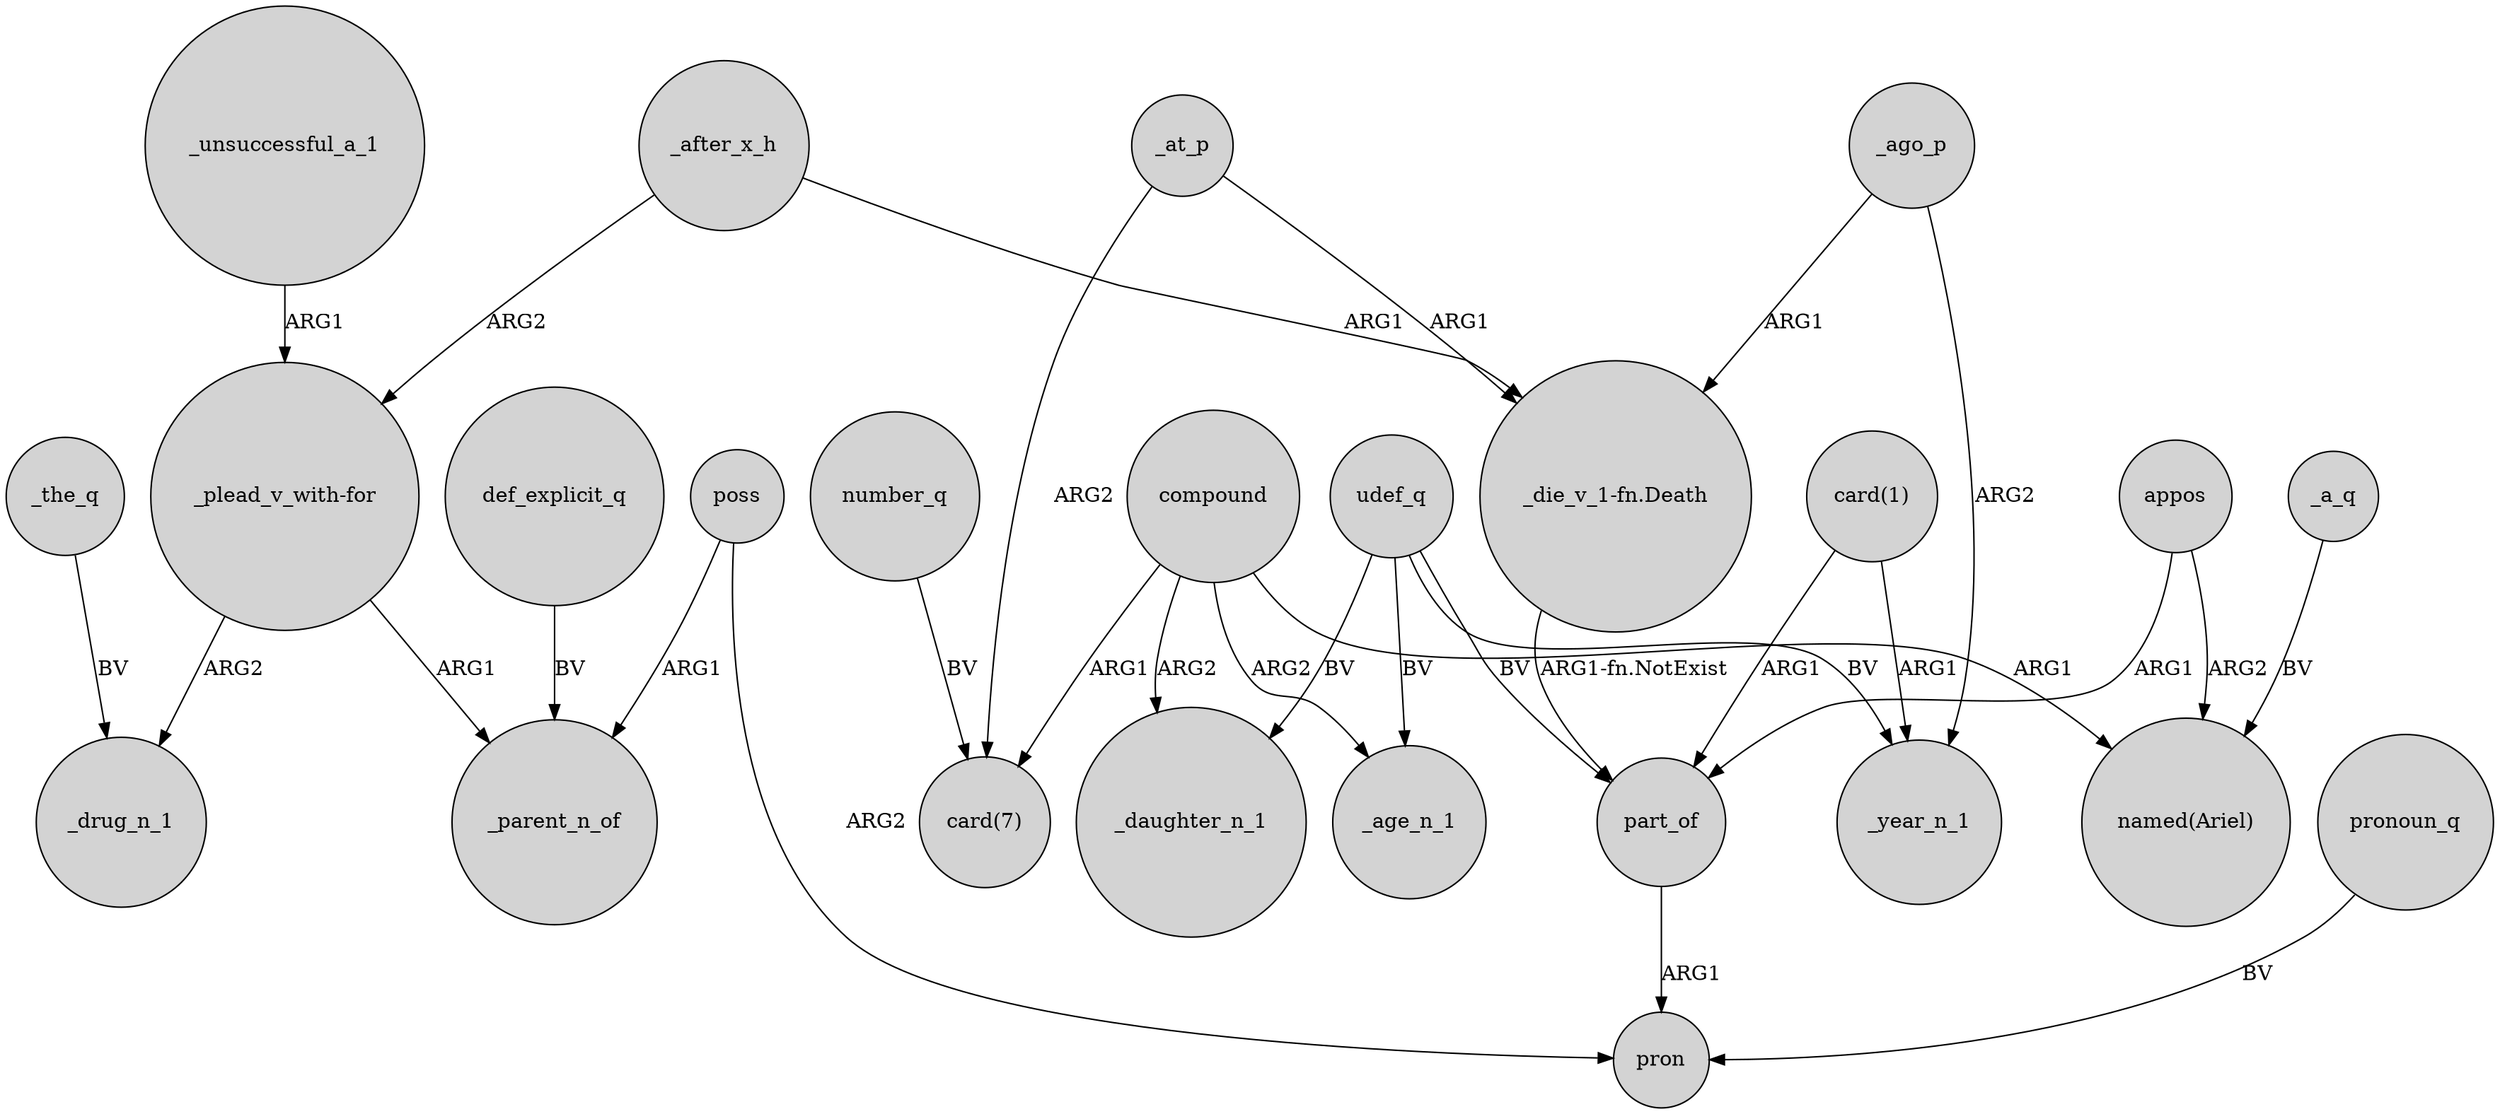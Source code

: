 digraph {
	node [shape=circle style=filled]
	part_of -> pron [label=ARG1]
	_at_p -> "card(7)" [label=ARG2]
	compound -> _daughter_n_1 [label=ARG2]
	udef_q -> part_of [label=BV]
	poss -> pron [label=ARG2]
	poss -> _parent_n_of [label=ARG1]
	"_plead_v_with-for" -> _parent_n_of [label=ARG1]
	def_explicit_q -> _parent_n_of [label=BV]
	_after_x_h -> "_die_v_1-fn.Death" [label=ARG1]
	"_die_v_1-fn.Death" -> part_of [label="ARG1-fn.NotExist"]
	_at_p -> "_die_v_1-fn.Death" [label=ARG1]
	appos -> part_of [label=ARG1]
	compound -> _age_n_1 [label=ARG2]
	udef_q -> _daughter_n_1 [label=BV]
	_after_x_h -> "_plead_v_with-for" [label=ARG2]
	_a_q -> "named(Ariel)" [label=BV]
	compound -> "card(7)" [label=ARG1]
	_unsuccessful_a_1 -> "_plead_v_with-for" [label=ARG1]
	_the_q -> _drug_n_1 [label=BV]
	number_q -> "card(7)" [label=BV]
	_ago_p -> _year_n_1 [label=ARG2]
	pronoun_q -> pron [label=BV]
	_ago_p -> "_die_v_1-fn.Death" [label=ARG1]
	udef_q -> _age_n_1 [label=BV]
	"card(1)" -> part_of [label=ARG1]
	"card(1)" -> _year_n_1 [label=ARG1]
	udef_q -> _year_n_1 [label=BV]
	compound -> "named(Ariel)" [label=ARG1]
	"_plead_v_with-for" -> _drug_n_1 [label=ARG2]
	appos -> "named(Ariel)" [label=ARG2]
}

